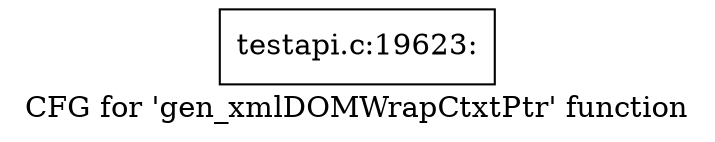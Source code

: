 digraph "CFG for 'gen_xmlDOMWrapCtxtPtr' function" {
	label="CFG for 'gen_xmlDOMWrapCtxtPtr' function";

	Node0x4b7ae00 [shape=record,label="{testapi.c:19623:}"];
}
